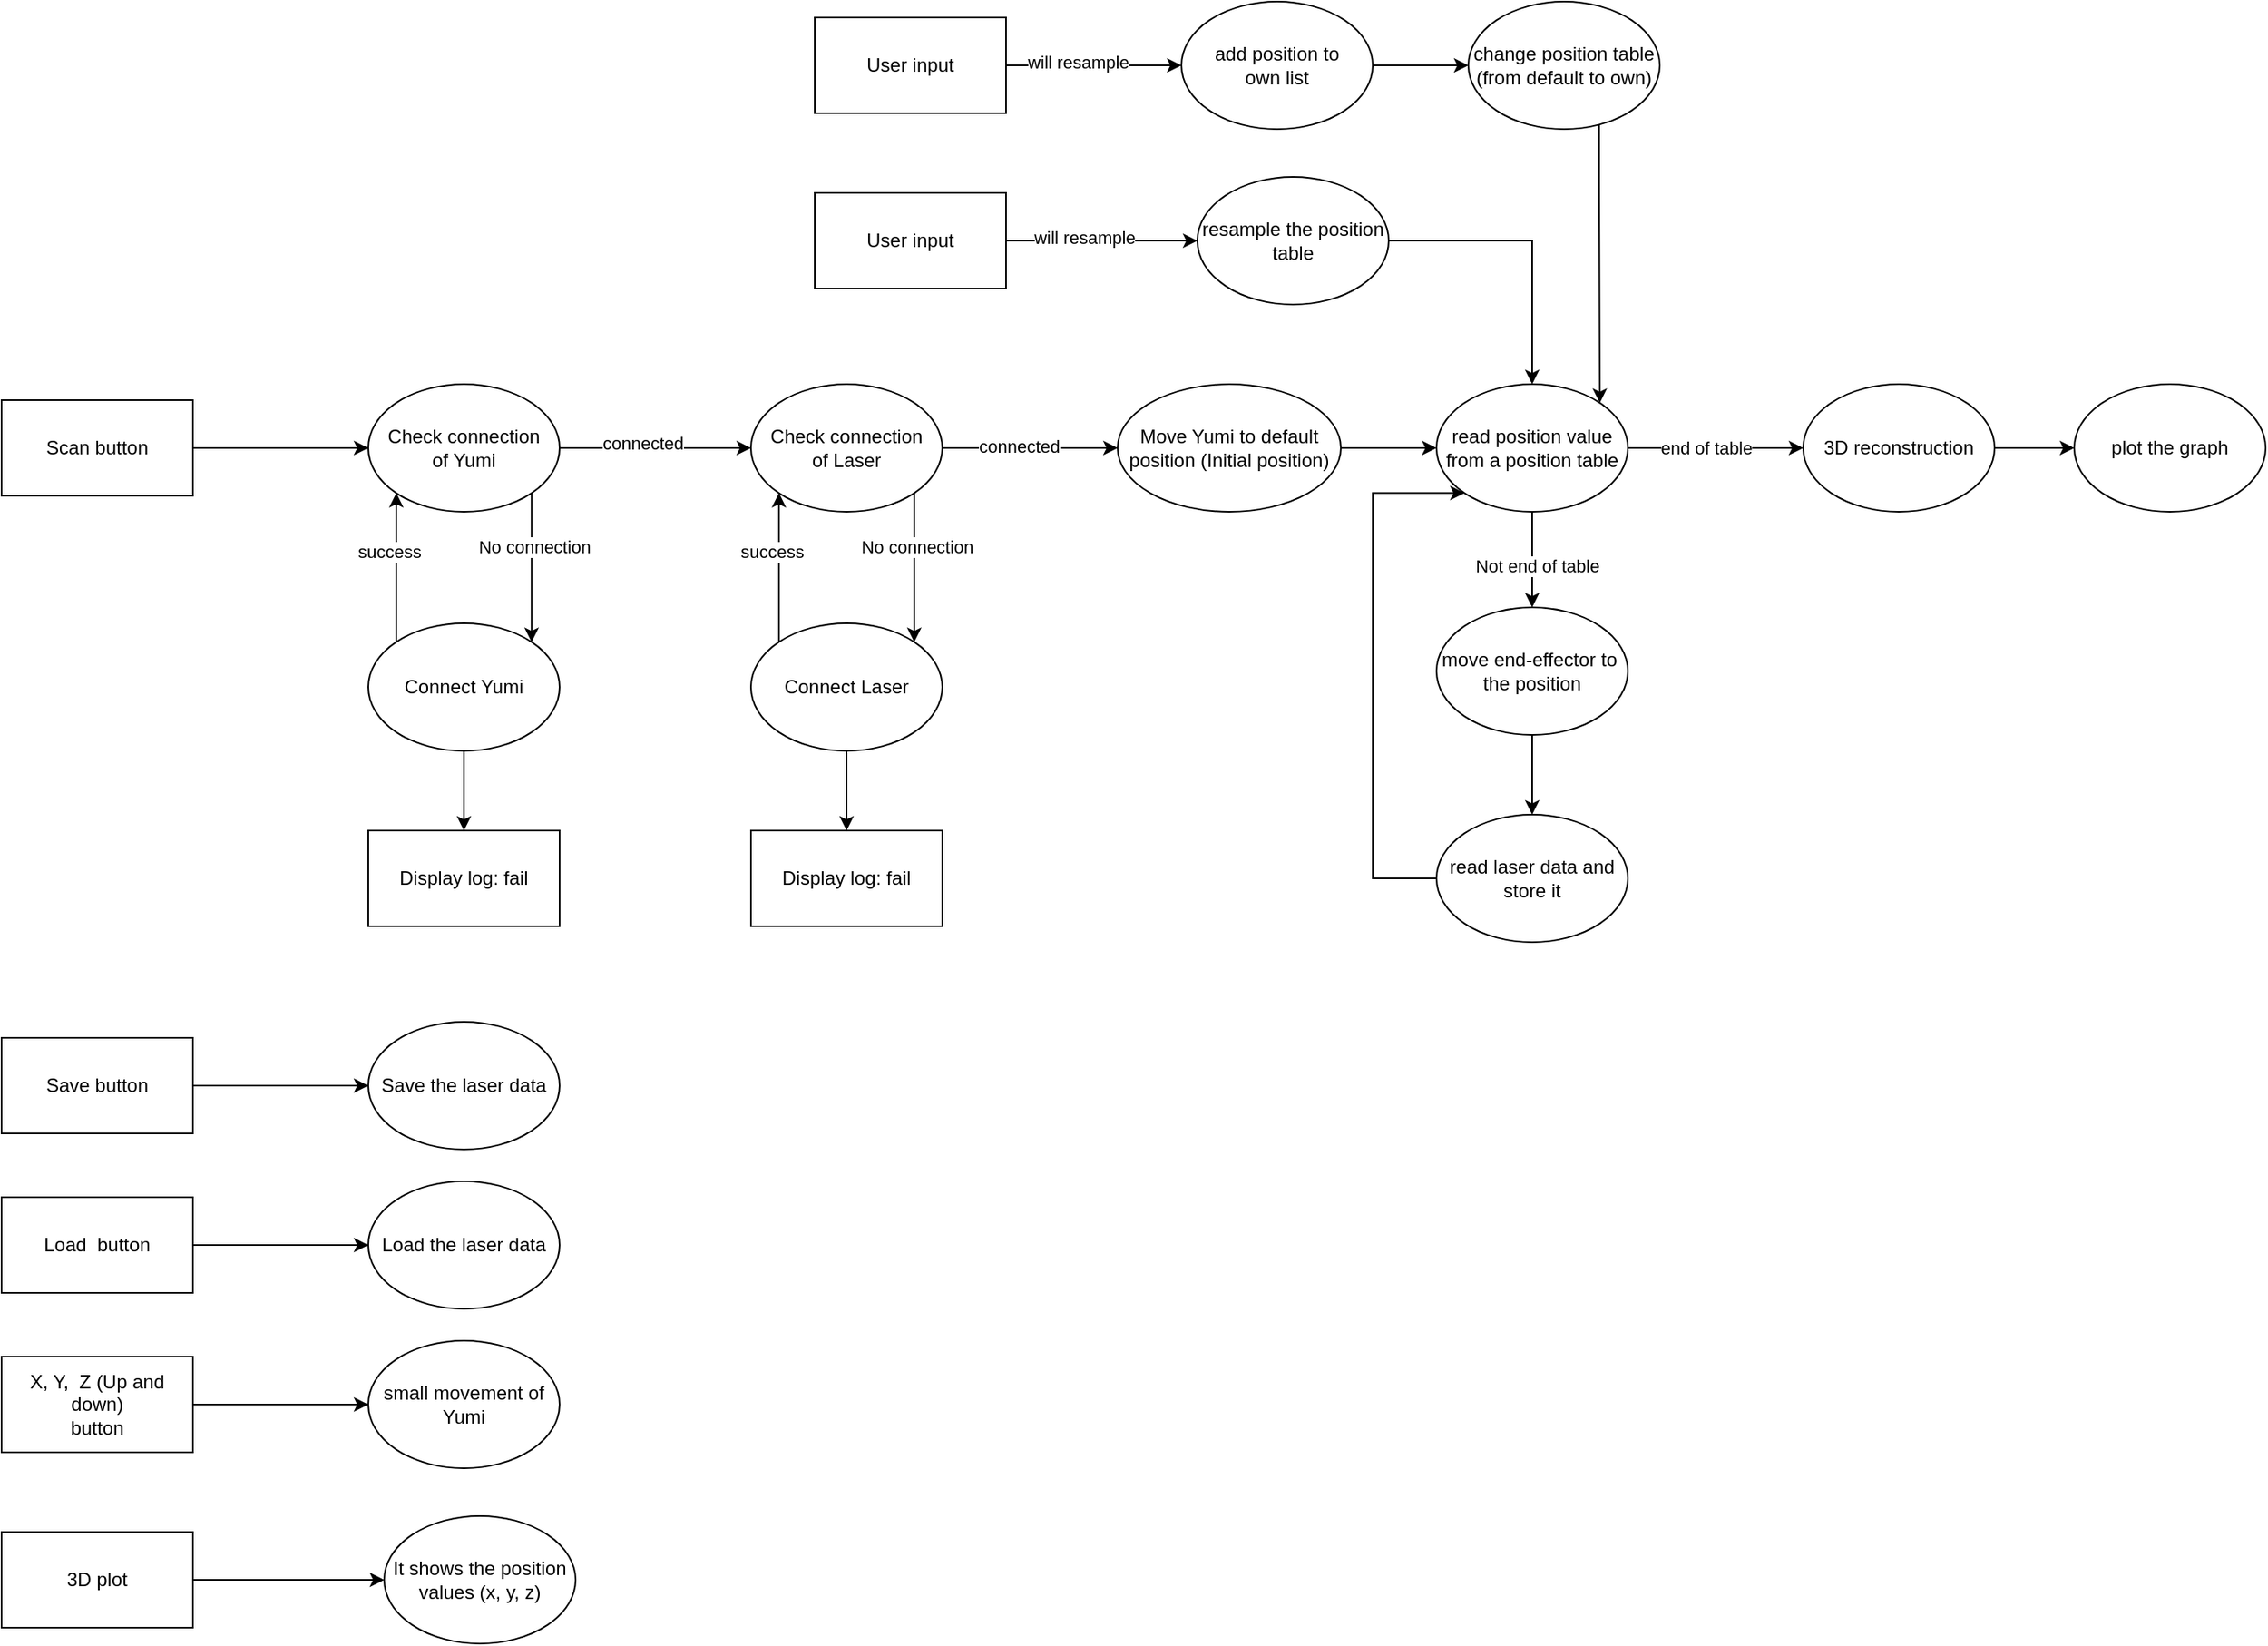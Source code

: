 <mxfile version="21.8.0" type="device">
  <diagram name="Page-1" id="y5EkqkRGudmOyvRt5nkQ">
    <mxGraphModel dx="2412" dy="1926" grid="1" gridSize="10" guides="1" tooltips="1" connect="1" arrows="1" fold="1" page="1" pageScale="1" pageWidth="850" pageHeight="1100" math="0" shadow="0">
      <root>
        <mxCell id="0" />
        <mxCell id="1" parent="0" />
        <mxCell id="B72tMtw-QqEQN7ghL_KD-3" style="edgeStyle=orthogonalEdgeStyle;rounded=0;orthogonalLoop=1;jettySize=auto;html=1;entryX=0;entryY=0.5;entryDx=0;entryDy=0;" parent="1" source="B72tMtw-QqEQN7ghL_KD-1" target="B72tMtw-QqEQN7ghL_KD-2" edge="1">
          <mxGeometry relative="1" as="geometry" />
        </mxCell>
        <mxCell id="B72tMtw-QqEQN7ghL_KD-1" value="Scan button" style="rounded=0;whiteSpace=wrap;html=1;" parent="1" vertex="1">
          <mxGeometry x="-290" y="150" width="120" height="60" as="geometry" />
        </mxCell>
        <mxCell id="B72tMtw-QqEQN7ghL_KD-5" style="edgeStyle=orthogonalEdgeStyle;rounded=0;orthogonalLoop=1;jettySize=auto;html=1;exitX=1;exitY=1;exitDx=0;exitDy=0;entryX=1;entryY=0;entryDx=0;entryDy=0;" parent="1" source="B72tMtw-QqEQN7ghL_KD-2" target="B72tMtw-QqEQN7ghL_KD-4" edge="1">
          <mxGeometry relative="1" as="geometry" />
        </mxCell>
        <mxCell id="B72tMtw-QqEQN7ghL_KD-7" value="No connection" style="edgeLabel;html=1;align=center;verticalAlign=middle;resizable=0;points=[];" parent="B72tMtw-QqEQN7ghL_KD-5" vertex="1" connectable="0">
          <mxGeometry x="-0.278" y="1" relative="1" as="geometry">
            <mxPoint as="offset" />
          </mxGeometry>
        </mxCell>
        <mxCell id="B72tMtw-QqEQN7ghL_KD-19" style="edgeStyle=orthogonalEdgeStyle;rounded=0;orthogonalLoop=1;jettySize=auto;html=1;" parent="1" source="B72tMtw-QqEQN7ghL_KD-2" target="B72tMtw-QqEQN7ghL_KD-13" edge="1">
          <mxGeometry relative="1" as="geometry" />
        </mxCell>
        <mxCell id="B72tMtw-QqEQN7ghL_KD-20" value="connected" style="edgeLabel;html=1;align=center;verticalAlign=middle;resizable=0;points=[];" parent="B72tMtw-QqEQN7ghL_KD-19" vertex="1" connectable="0">
          <mxGeometry x="-0.133" y="3" relative="1" as="geometry">
            <mxPoint as="offset" />
          </mxGeometry>
        </mxCell>
        <mxCell id="B72tMtw-QqEQN7ghL_KD-2" value="Check connection&lt;br&gt;of Yumi" style="ellipse;whiteSpace=wrap;html=1;" parent="1" vertex="1">
          <mxGeometry x="-60" y="140" width="120" height="80" as="geometry" />
        </mxCell>
        <mxCell id="B72tMtw-QqEQN7ghL_KD-6" style="edgeStyle=orthogonalEdgeStyle;rounded=0;orthogonalLoop=1;jettySize=auto;html=1;exitX=0;exitY=0;exitDx=0;exitDy=0;entryX=0;entryY=1;entryDx=0;entryDy=0;curved=1;" parent="1" source="B72tMtw-QqEQN7ghL_KD-4" target="B72tMtw-QqEQN7ghL_KD-2" edge="1">
          <mxGeometry relative="1" as="geometry" />
        </mxCell>
        <mxCell id="B72tMtw-QqEQN7ghL_KD-8" value="success" style="edgeLabel;html=1;align=center;verticalAlign=middle;resizable=0;points=[];" parent="B72tMtw-QqEQN7ghL_KD-6" vertex="1" connectable="0">
          <mxGeometry x="0.214" y="5" relative="1" as="geometry">
            <mxPoint as="offset" />
          </mxGeometry>
        </mxCell>
        <mxCell id="B72tMtw-QqEQN7ghL_KD-10" style="edgeStyle=orthogonalEdgeStyle;rounded=0;orthogonalLoop=1;jettySize=auto;html=1;entryX=0.5;entryY=0;entryDx=0;entryDy=0;" parent="1" source="B72tMtw-QqEQN7ghL_KD-4" target="B72tMtw-QqEQN7ghL_KD-9" edge="1">
          <mxGeometry relative="1" as="geometry" />
        </mxCell>
        <mxCell id="B72tMtw-QqEQN7ghL_KD-4" value="Connect Yumi" style="ellipse;whiteSpace=wrap;html=1;" parent="1" vertex="1">
          <mxGeometry x="-60" y="290" width="120" height="80" as="geometry" />
        </mxCell>
        <mxCell id="B72tMtw-QqEQN7ghL_KD-9" value="Display log: fail" style="rounded=0;whiteSpace=wrap;html=1;" parent="1" vertex="1">
          <mxGeometry x="-60" y="420" width="120" height="60" as="geometry" />
        </mxCell>
        <mxCell id="B72tMtw-QqEQN7ghL_KD-11" style="edgeStyle=orthogonalEdgeStyle;rounded=0;orthogonalLoop=1;jettySize=auto;html=1;exitX=1;exitY=1;exitDx=0;exitDy=0;entryX=1;entryY=0;entryDx=0;entryDy=0;" parent="1" source="B72tMtw-QqEQN7ghL_KD-13" target="B72tMtw-QqEQN7ghL_KD-17" edge="1">
          <mxGeometry relative="1" as="geometry" />
        </mxCell>
        <mxCell id="B72tMtw-QqEQN7ghL_KD-12" value="No connection" style="edgeLabel;html=1;align=center;verticalAlign=middle;resizable=0;points=[];" parent="B72tMtw-QqEQN7ghL_KD-11" vertex="1" connectable="0">
          <mxGeometry x="-0.278" y="1" relative="1" as="geometry">
            <mxPoint as="offset" />
          </mxGeometry>
        </mxCell>
        <mxCell id="B72tMtw-QqEQN7ghL_KD-22" style="edgeStyle=orthogonalEdgeStyle;rounded=0;orthogonalLoop=1;jettySize=auto;html=1;" parent="1" source="B72tMtw-QqEQN7ghL_KD-13" target="B72tMtw-QqEQN7ghL_KD-21" edge="1">
          <mxGeometry relative="1" as="geometry" />
        </mxCell>
        <mxCell id="B72tMtw-QqEQN7ghL_KD-23" value="connected" style="edgeLabel;html=1;align=center;verticalAlign=middle;resizable=0;points=[];" parent="B72tMtw-QqEQN7ghL_KD-22" vertex="1" connectable="0">
          <mxGeometry x="-0.125" y="1" relative="1" as="geometry">
            <mxPoint as="offset" />
          </mxGeometry>
        </mxCell>
        <mxCell id="B72tMtw-QqEQN7ghL_KD-13" value="Check connection&lt;br&gt;of Laser" style="ellipse;whiteSpace=wrap;html=1;" parent="1" vertex="1">
          <mxGeometry x="180" y="140" width="120" height="80" as="geometry" />
        </mxCell>
        <mxCell id="B72tMtw-QqEQN7ghL_KD-14" style="edgeStyle=orthogonalEdgeStyle;rounded=0;orthogonalLoop=1;jettySize=auto;html=1;exitX=0;exitY=0;exitDx=0;exitDy=0;entryX=0;entryY=1;entryDx=0;entryDy=0;curved=1;" parent="1" source="B72tMtw-QqEQN7ghL_KD-17" target="B72tMtw-QqEQN7ghL_KD-13" edge="1">
          <mxGeometry relative="1" as="geometry" />
        </mxCell>
        <mxCell id="B72tMtw-QqEQN7ghL_KD-15" value="success" style="edgeLabel;html=1;align=center;verticalAlign=middle;resizable=0;points=[];" parent="B72tMtw-QqEQN7ghL_KD-14" vertex="1" connectable="0">
          <mxGeometry x="0.214" y="5" relative="1" as="geometry">
            <mxPoint as="offset" />
          </mxGeometry>
        </mxCell>
        <mxCell id="B72tMtw-QqEQN7ghL_KD-16" style="edgeStyle=orthogonalEdgeStyle;rounded=0;orthogonalLoop=1;jettySize=auto;html=1;entryX=0.5;entryY=0;entryDx=0;entryDy=0;" parent="1" source="B72tMtw-QqEQN7ghL_KD-17" target="B72tMtw-QqEQN7ghL_KD-18" edge="1">
          <mxGeometry relative="1" as="geometry" />
        </mxCell>
        <mxCell id="B72tMtw-QqEQN7ghL_KD-17" value="Connect Laser" style="ellipse;whiteSpace=wrap;html=1;" parent="1" vertex="1">
          <mxGeometry x="180" y="290" width="120" height="80" as="geometry" />
        </mxCell>
        <mxCell id="B72tMtw-QqEQN7ghL_KD-18" value="Display log: fail" style="rounded=0;whiteSpace=wrap;html=1;" parent="1" vertex="1">
          <mxGeometry x="180" y="420" width="120" height="60" as="geometry" />
        </mxCell>
        <mxCell id="B72tMtw-QqEQN7ghL_KD-25" style="edgeStyle=orthogonalEdgeStyle;rounded=0;orthogonalLoop=1;jettySize=auto;html=1;exitX=1;exitY=0.5;exitDx=0;exitDy=0;" parent="1" source="B72tMtw-QqEQN7ghL_KD-21" target="B72tMtw-QqEQN7ghL_KD-24" edge="1">
          <mxGeometry relative="1" as="geometry" />
        </mxCell>
        <mxCell id="B72tMtw-QqEQN7ghL_KD-21" value="Move Yumi to default position (Initial position)" style="ellipse;whiteSpace=wrap;html=1;" parent="1" vertex="1">
          <mxGeometry x="410" y="140" width="140" height="80" as="geometry" />
        </mxCell>
        <mxCell id="B72tMtw-QqEQN7ghL_KD-32" style="edgeStyle=orthogonalEdgeStyle;rounded=0;orthogonalLoop=1;jettySize=auto;html=1;entryX=0.5;entryY=0;entryDx=0;entryDy=0;" parent="1" source="B72tMtw-QqEQN7ghL_KD-24" target="B72tMtw-QqEQN7ghL_KD-26" edge="1">
          <mxGeometry relative="1" as="geometry" />
        </mxCell>
        <mxCell id="B72tMtw-QqEQN7ghL_KD-34" value="Not end of table" style="edgeLabel;html=1;align=center;verticalAlign=middle;resizable=0;points=[];" parent="B72tMtw-QqEQN7ghL_KD-32" vertex="1" connectable="0">
          <mxGeometry x="0.133" y="3" relative="1" as="geometry">
            <mxPoint as="offset" />
          </mxGeometry>
        </mxCell>
        <mxCell id="B72tMtw-QqEQN7ghL_KD-24" value="read position value from a position table" style="ellipse;whiteSpace=wrap;html=1;" parent="1" vertex="1">
          <mxGeometry x="610" y="140" width="120" height="80" as="geometry" />
        </mxCell>
        <mxCell id="B72tMtw-QqEQN7ghL_KD-29" style="edgeStyle=orthogonalEdgeStyle;rounded=0;orthogonalLoop=1;jettySize=auto;html=1;exitX=1;exitY=0.5;exitDx=0;exitDy=0;entryX=0;entryY=0.5;entryDx=0;entryDy=0;" parent="1" source="B72tMtw-QqEQN7ghL_KD-24" target="B72tMtw-QqEQN7ghL_KD-28" edge="1">
          <mxGeometry relative="1" as="geometry" />
        </mxCell>
        <mxCell id="B72tMtw-QqEQN7ghL_KD-30" value="end of table" style="edgeLabel;html=1;align=center;verticalAlign=middle;resizable=0;points=[];" parent="B72tMtw-QqEQN7ghL_KD-29" vertex="1" connectable="0">
          <mxGeometry x="-0.425" y="2" relative="1" as="geometry">
            <mxPoint x="17" y="2" as="offset" />
          </mxGeometry>
        </mxCell>
        <mxCell id="B72tMtw-QqEQN7ghL_KD-35" style="edgeStyle=orthogonalEdgeStyle;rounded=0;orthogonalLoop=1;jettySize=auto;html=1;entryX=0.5;entryY=0;entryDx=0;entryDy=0;" parent="1" source="B72tMtw-QqEQN7ghL_KD-26" target="B72tMtw-QqEQN7ghL_KD-31" edge="1">
          <mxGeometry relative="1" as="geometry" />
        </mxCell>
        <mxCell id="B72tMtw-QqEQN7ghL_KD-26" value="move end-effector to&amp;nbsp; the position" style="ellipse;whiteSpace=wrap;html=1;" parent="1" vertex="1">
          <mxGeometry x="610" y="280" width="120" height="80" as="geometry" />
        </mxCell>
        <mxCell id="355qwk3pFSdDTDoqX-rl-2" style="edgeStyle=orthogonalEdgeStyle;rounded=0;orthogonalLoop=1;jettySize=auto;html=1;" edge="1" parent="1" source="B72tMtw-QqEQN7ghL_KD-28" target="355qwk3pFSdDTDoqX-rl-1">
          <mxGeometry relative="1" as="geometry" />
        </mxCell>
        <mxCell id="B72tMtw-QqEQN7ghL_KD-28" value="3D reconstruction" style="ellipse;whiteSpace=wrap;html=1;" parent="1" vertex="1">
          <mxGeometry x="840" y="140" width="120" height="80" as="geometry" />
        </mxCell>
        <mxCell id="B72tMtw-QqEQN7ghL_KD-36" style="edgeStyle=orthogonalEdgeStyle;rounded=0;orthogonalLoop=1;jettySize=auto;html=1;entryX=0;entryY=1;entryDx=0;entryDy=0;" parent="1" source="B72tMtw-QqEQN7ghL_KD-31" target="B72tMtw-QqEQN7ghL_KD-24" edge="1">
          <mxGeometry relative="1" as="geometry">
            <Array as="points">
              <mxPoint x="570" y="450" />
              <mxPoint x="570" y="208" />
            </Array>
          </mxGeometry>
        </mxCell>
        <mxCell id="B72tMtw-QqEQN7ghL_KD-31" value="read laser data and store it" style="ellipse;whiteSpace=wrap;html=1;" parent="1" vertex="1">
          <mxGeometry x="610" y="410" width="120" height="80" as="geometry" />
        </mxCell>
        <mxCell id="B72tMtw-QqEQN7ghL_KD-39" style="edgeStyle=orthogonalEdgeStyle;rounded=0;orthogonalLoop=1;jettySize=auto;html=1;entryX=0;entryY=0.5;entryDx=0;entryDy=0;" parent="1" source="B72tMtw-QqEQN7ghL_KD-37" target="B72tMtw-QqEQN7ghL_KD-38" edge="1">
          <mxGeometry relative="1" as="geometry" />
        </mxCell>
        <mxCell id="B72tMtw-QqEQN7ghL_KD-40" value="will resample" style="edgeLabel;html=1;align=center;verticalAlign=middle;resizable=0;points=[];" parent="B72tMtw-QqEQN7ghL_KD-39" vertex="1" connectable="0">
          <mxGeometry x="-0.186" y="2" relative="1" as="geometry">
            <mxPoint as="offset" />
          </mxGeometry>
        </mxCell>
        <mxCell id="B72tMtw-QqEQN7ghL_KD-37" value="User input" style="rounded=0;whiteSpace=wrap;html=1;" parent="1" vertex="1">
          <mxGeometry x="220" y="20" width="120" height="60" as="geometry" />
        </mxCell>
        <mxCell id="B72tMtw-QqEQN7ghL_KD-41" style="edgeStyle=orthogonalEdgeStyle;rounded=0;orthogonalLoop=1;jettySize=auto;html=1;entryX=0.5;entryY=0;entryDx=0;entryDy=0;" parent="1" source="B72tMtw-QqEQN7ghL_KD-38" target="B72tMtw-QqEQN7ghL_KD-24" edge="1">
          <mxGeometry relative="1" as="geometry">
            <mxPoint x="670" y="40" as="targetPoint" />
            <Array as="points">
              <mxPoint x="670" y="50" />
            </Array>
          </mxGeometry>
        </mxCell>
        <mxCell id="B72tMtw-QqEQN7ghL_KD-38" value="resample the position table" style="ellipse;whiteSpace=wrap;html=1;" parent="1" vertex="1">
          <mxGeometry x="460" y="10" width="120" height="80" as="geometry" />
        </mxCell>
        <mxCell id="B72tMtw-QqEQN7ghL_KD-42" style="edgeStyle=orthogonalEdgeStyle;rounded=0;orthogonalLoop=1;jettySize=auto;html=1;entryX=0;entryY=0.5;entryDx=0;entryDy=0;" parent="1" source="B72tMtw-QqEQN7ghL_KD-44" target="B72tMtw-QqEQN7ghL_KD-45" edge="1">
          <mxGeometry relative="1" as="geometry" />
        </mxCell>
        <mxCell id="B72tMtw-QqEQN7ghL_KD-43" value="will resample" style="edgeLabel;html=1;align=center;verticalAlign=middle;resizable=0;points=[];" parent="B72tMtw-QqEQN7ghL_KD-42" vertex="1" connectable="0">
          <mxGeometry x="-0.186" y="2" relative="1" as="geometry">
            <mxPoint as="offset" />
          </mxGeometry>
        </mxCell>
        <mxCell id="B72tMtw-QqEQN7ghL_KD-44" value="User input" style="rounded=0;whiteSpace=wrap;html=1;" parent="1" vertex="1">
          <mxGeometry x="220" y="-90" width="120" height="60" as="geometry" />
        </mxCell>
        <mxCell id="B72tMtw-QqEQN7ghL_KD-54" style="edgeStyle=orthogonalEdgeStyle;rounded=0;orthogonalLoop=1;jettySize=auto;html=1;entryX=0;entryY=0.5;entryDx=0;entryDy=0;" parent="1" source="B72tMtw-QqEQN7ghL_KD-45" target="B72tMtw-QqEQN7ghL_KD-53" edge="1">
          <mxGeometry relative="1" as="geometry" />
        </mxCell>
        <mxCell id="B72tMtw-QqEQN7ghL_KD-45" value="add position to &lt;br&gt;own list" style="ellipse;whiteSpace=wrap;html=1;" parent="1" vertex="1">
          <mxGeometry x="450" y="-100" width="120" height="80" as="geometry" />
        </mxCell>
        <mxCell id="B72tMtw-QqEQN7ghL_KD-55" style="edgeStyle=orthogonalEdgeStyle;rounded=0;orthogonalLoop=1;jettySize=auto;html=1;entryX=1;entryY=0;entryDx=0;entryDy=0;" parent="1" source="B72tMtw-QqEQN7ghL_KD-53" target="B72tMtw-QqEQN7ghL_KD-24" edge="1">
          <mxGeometry relative="1" as="geometry">
            <Array as="points">
              <mxPoint x="712" y="10" />
              <mxPoint x="712" y="10" />
            </Array>
          </mxGeometry>
        </mxCell>
        <mxCell id="B72tMtw-QqEQN7ghL_KD-53" value="change position table&lt;br&gt;(from default to own)" style="ellipse;whiteSpace=wrap;html=1;" parent="1" vertex="1">
          <mxGeometry x="630" y="-100" width="120" height="80" as="geometry" />
        </mxCell>
        <mxCell id="355qwk3pFSdDTDoqX-rl-1" value="plot the graph" style="ellipse;whiteSpace=wrap;html=1;" vertex="1" parent="1">
          <mxGeometry x="1010" y="140" width="120" height="80" as="geometry" />
        </mxCell>
        <mxCell id="355qwk3pFSdDTDoqX-rl-5" style="edgeStyle=orthogonalEdgeStyle;rounded=0;orthogonalLoop=1;jettySize=auto;html=1;" edge="1" parent="1" source="355qwk3pFSdDTDoqX-rl-3" target="355qwk3pFSdDTDoqX-rl-4">
          <mxGeometry relative="1" as="geometry" />
        </mxCell>
        <mxCell id="355qwk3pFSdDTDoqX-rl-3" value="Save button" style="rounded=0;whiteSpace=wrap;html=1;" vertex="1" parent="1">
          <mxGeometry x="-290" y="550" width="120" height="60" as="geometry" />
        </mxCell>
        <mxCell id="355qwk3pFSdDTDoqX-rl-4" value="Save the laser data" style="ellipse;whiteSpace=wrap;html=1;" vertex="1" parent="1">
          <mxGeometry x="-60" y="540" width="120" height="80" as="geometry" />
        </mxCell>
        <mxCell id="355qwk3pFSdDTDoqX-rl-6" style="edgeStyle=orthogonalEdgeStyle;rounded=0;orthogonalLoop=1;jettySize=auto;html=1;" edge="1" source="355qwk3pFSdDTDoqX-rl-7" target="355qwk3pFSdDTDoqX-rl-8" parent="1">
          <mxGeometry relative="1" as="geometry" />
        </mxCell>
        <mxCell id="355qwk3pFSdDTDoqX-rl-7" value="Load&amp;nbsp; button" style="rounded=0;whiteSpace=wrap;html=1;" vertex="1" parent="1">
          <mxGeometry x="-290" y="650" width="120" height="60" as="geometry" />
        </mxCell>
        <mxCell id="355qwk3pFSdDTDoqX-rl-8" value="Load the laser data" style="ellipse;whiteSpace=wrap;html=1;" vertex="1" parent="1">
          <mxGeometry x="-60" y="640" width="120" height="80" as="geometry" />
        </mxCell>
        <mxCell id="355qwk3pFSdDTDoqX-rl-11" style="edgeStyle=orthogonalEdgeStyle;rounded=0;orthogonalLoop=1;jettySize=auto;html=1;" edge="1" parent="1" source="355qwk3pFSdDTDoqX-rl-9" target="355qwk3pFSdDTDoqX-rl-10">
          <mxGeometry relative="1" as="geometry" />
        </mxCell>
        <mxCell id="355qwk3pFSdDTDoqX-rl-9" value="X, Y,&amp;nbsp; Z (Up and down)&lt;br&gt;button&lt;br&gt; " style="rounded=0;whiteSpace=wrap;html=1;" vertex="1" parent="1">
          <mxGeometry x="-290" y="750" width="120" height="60" as="geometry" />
        </mxCell>
        <mxCell id="355qwk3pFSdDTDoqX-rl-10" value="small movement of Yumi" style="ellipse;whiteSpace=wrap;html=1;" vertex="1" parent="1">
          <mxGeometry x="-60" y="740" width="120" height="80" as="geometry" />
        </mxCell>
        <mxCell id="355qwk3pFSdDTDoqX-rl-14" style="edgeStyle=orthogonalEdgeStyle;rounded=0;orthogonalLoop=1;jettySize=auto;html=1;entryX=0;entryY=0.5;entryDx=0;entryDy=0;" edge="1" parent="1" source="355qwk3pFSdDTDoqX-rl-12" target="355qwk3pFSdDTDoqX-rl-13">
          <mxGeometry relative="1" as="geometry" />
        </mxCell>
        <mxCell id="355qwk3pFSdDTDoqX-rl-12" value="3D plot " style="rounded=0;whiteSpace=wrap;html=1;" vertex="1" parent="1">
          <mxGeometry x="-290" y="860" width="120" height="60" as="geometry" />
        </mxCell>
        <mxCell id="355qwk3pFSdDTDoqX-rl-13" value="It shows the position values (x, y, z)" style="ellipse;whiteSpace=wrap;html=1;" vertex="1" parent="1">
          <mxGeometry x="-50" y="850" width="120" height="80" as="geometry" />
        </mxCell>
      </root>
    </mxGraphModel>
  </diagram>
</mxfile>
